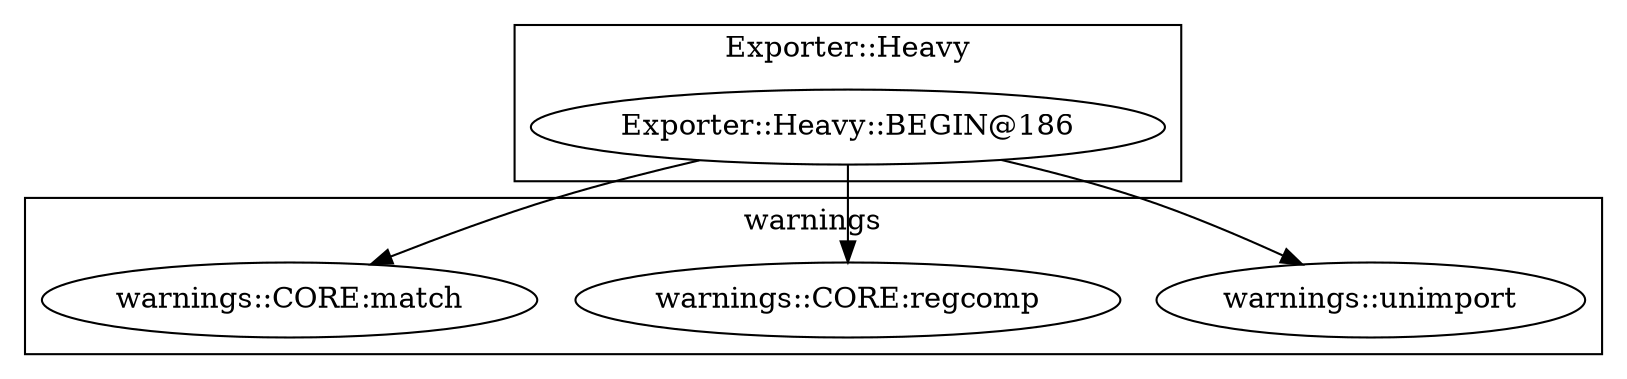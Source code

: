 digraph {
graph [overlap=false]
subgraph cluster_warnings {
	label="warnings";
	"warnings::unimport";
	"warnings::CORE:regcomp";
	"warnings::CORE:match";
}
subgraph cluster_Exporter_Heavy {
	label="Exporter::Heavy";
	"Exporter::Heavy::BEGIN@186";
}
"Exporter::Heavy::BEGIN@186" -> "warnings::unimport";
"Exporter::Heavy::BEGIN@186" -> "warnings::CORE:match";
"Exporter::Heavy::BEGIN@186" -> "warnings::CORE:regcomp";
}
